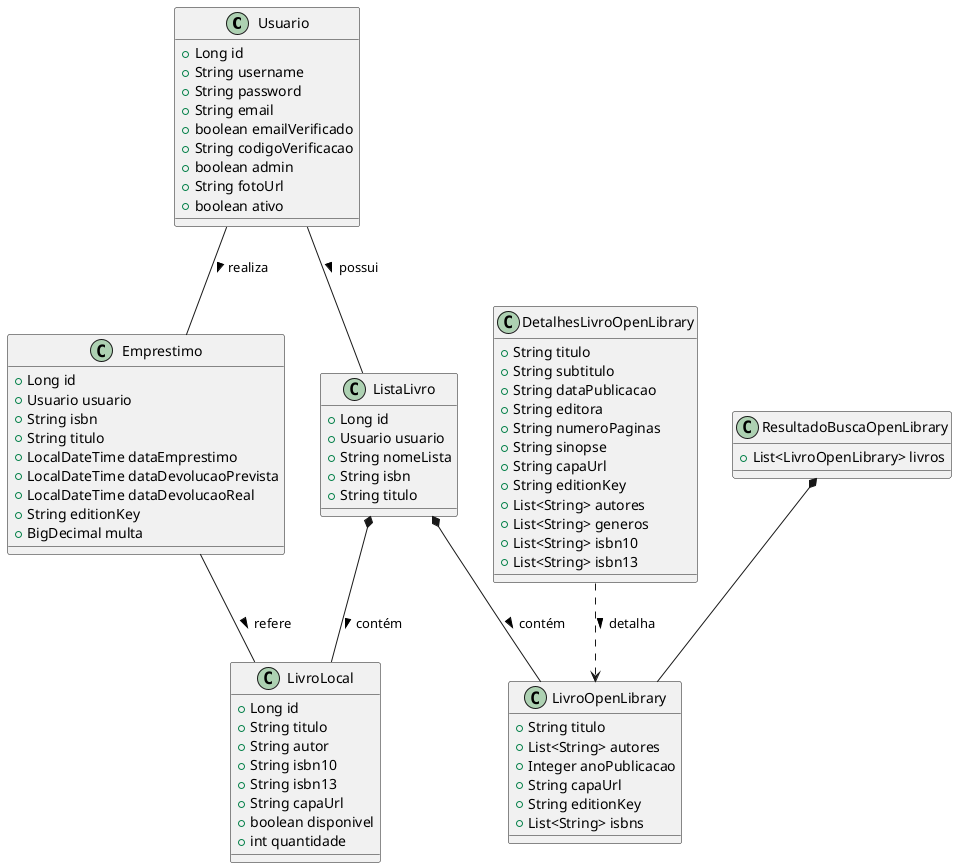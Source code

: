 @startuml "Diagrama de Classes - Biblioteca Digital"
' ======= ENTIDADES =======
class Usuario {
    +Long id
    +String username
    +String password
    +String email
    +boolean emailVerificado
    +String codigoVerificacao
    +boolean admin
    +String fotoUrl
    +boolean ativo
}

class LivroLocal {
    +Long id
    +String titulo
    +String autor
    +String isbn10
    +String isbn13
    +String capaUrl
    +boolean disponivel
    +int quantidade
}

class LivroOpenLibrary {
    +String titulo
    +List<String> autores
    +Integer anoPublicacao
    +String capaUrl
    +String editionKey
    +List<String> isbns
}

class DetalhesLivroOpenLibrary {
    +String titulo
    +String subtitulo
    +String dataPublicacao
    +String editora
    +String numeroPaginas
    +String sinopse
    +String capaUrl
    +String editionKey
    +List<String> autores
    +List<String> generos
    +List<String> isbn10
    +List<String> isbn13
}

class ResultadoBuscaOpenLibrary {
    +List<LivroOpenLibrary> livros
}

class Emprestimo {
    +Long id
    +Usuario usuario
    +String isbn
    +String titulo
    +LocalDateTime dataEmprestimo
    +LocalDateTime dataDevolucaoPrevista
    +LocalDateTime dataDevolucaoReal
    +String editionKey
    +BigDecimal multa
}

class ListaLivro {
    +Long id
    +Usuario usuario
    +String nomeLista
    +String isbn
    +String titulo
}

' ======= RELACIONAMENTOS =======
Usuario --  Emprestimo : realiza >
Usuario --  ListaLivro : possui >
Emprestimo -- LivroLocal : refere >
ListaLivro *-- LivroLocal : contém >
ListaLivro *-- LivroOpenLibrary : contém >

ResultadoBuscaOpenLibrary *-- LivroOpenLibrary
DetalhesLivroOpenLibrary ..> LivroOpenLibrary : detalha >

@enduml